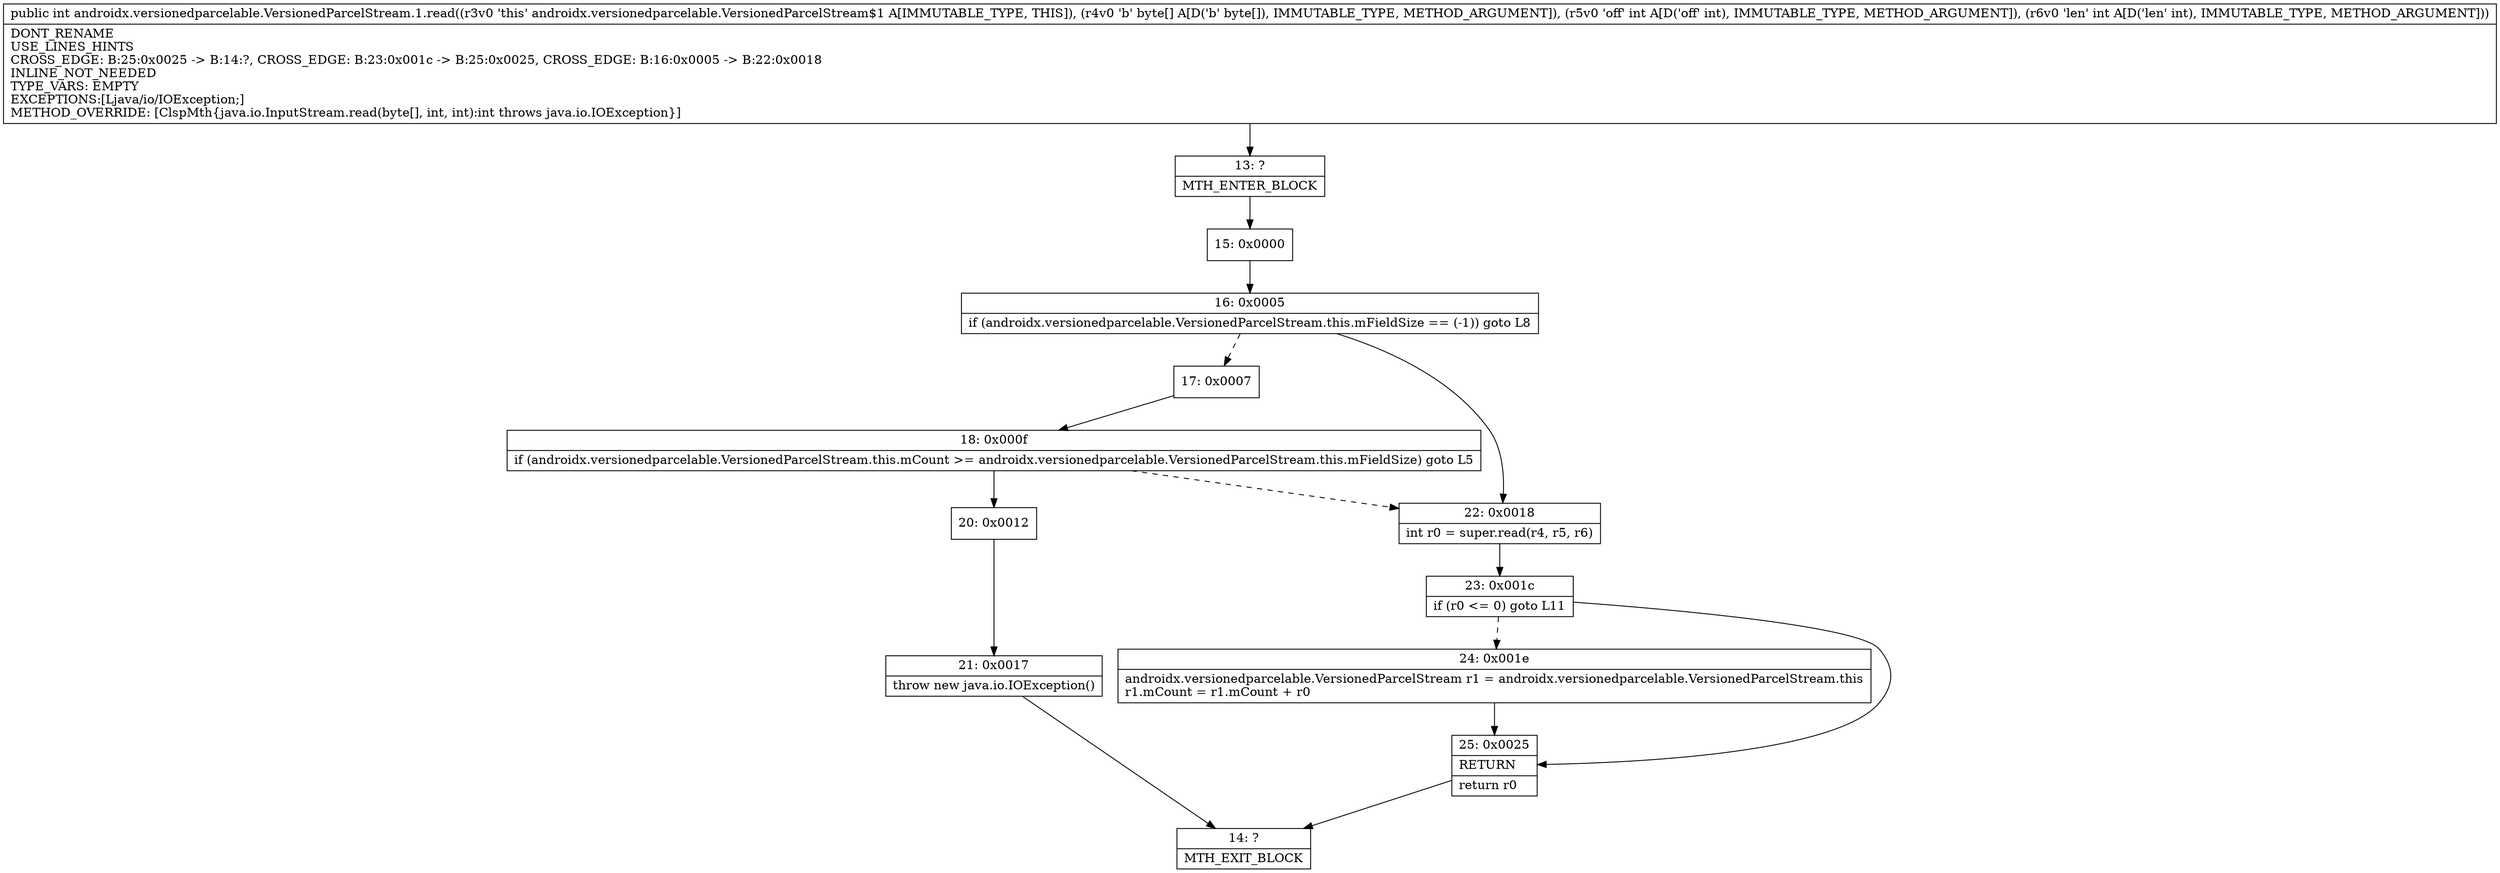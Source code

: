 digraph "CFG forandroidx.versionedparcelable.VersionedParcelStream.1.read([BII)I" {
Node_13 [shape=record,label="{13\:\ ?|MTH_ENTER_BLOCK\l}"];
Node_15 [shape=record,label="{15\:\ 0x0000}"];
Node_16 [shape=record,label="{16\:\ 0x0005|if (androidx.versionedparcelable.VersionedParcelStream.this.mFieldSize == (\-1)) goto L8\l}"];
Node_17 [shape=record,label="{17\:\ 0x0007}"];
Node_18 [shape=record,label="{18\:\ 0x000f|if (androidx.versionedparcelable.VersionedParcelStream.this.mCount \>= androidx.versionedparcelable.VersionedParcelStream.this.mFieldSize) goto L5\l}"];
Node_20 [shape=record,label="{20\:\ 0x0012}"];
Node_21 [shape=record,label="{21\:\ 0x0017|throw new java.io.IOException()\l}"];
Node_14 [shape=record,label="{14\:\ ?|MTH_EXIT_BLOCK\l}"];
Node_22 [shape=record,label="{22\:\ 0x0018|int r0 = super.read(r4, r5, r6)\l}"];
Node_23 [shape=record,label="{23\:\ 0x001c|if (r0 \<= 0) goto L11\l}"];
Node_24 [shape=record,label="{24\:\ 0x001e|androidx.versionedparcelable.VersionedParcelStream r1 = androidx.versionedparcelable.VersionedParcelStream.this\lr1.mCount = r1.mCount + r0\l}"];
Node_25 [shape=record,label="{25\:\ 0x0025|RETURN\l|return r0\l}"];
MethodNode[shape=record,label="{public int androidx.versionedparcelable.VersionedParcelStream.1.read((r3v0 'this' androidx.versionedparcelable.VersionedParcelStream$1 A[IMMUTABLE_TYPE, THIS]), (r4v0 'b' byte[] A[D('b' byte[]), IMMUTABLE_TYPE, METHOD_ARGUMENT]), (r5v0 'off' int A[D('off' int), IMMUTABLE_TYPE, METHOD_ARGUMENT]), (r6v0 'len' int A[D('len' int), IMMUTABLE_TYPE, METHOD_ARGUMENT]))  | DONT_RENAME\lUSE_LINES_HINTS\lCROSS_EDGE: B:25:0x0025 \-\> B:14:?, CROSS_EDGE: B:23:0x001c \-\> B:25:0x0025, CROSS_EDGE: B:16:0x0005 \-\> B:22:0x0018\lINLINE_NOT_NEEDED\lTYPE_VARS: EMPTY\lEXCEPTIONS:[Ljava\/io\/IOException;]\lMETHOD_OVERRIDE: [ClspMth\{java.io.InputStream.read(byte[], int, int):int throws java.io.IOException\}]\l}"];
MethodNode -> Node_13;Node_13 -> Node_15;
Node_15 -> Node_16;
Node_16 -> Node_17[style=dashed];
Node_16 -> Node_22;
Node_17 -> Node_18;
Node_18 -> Node_20;
Node_18 -> Node_22[style=dashed];
Node_20 -> Node_21;
Node_21 -> Node_14;
Node_22 -> Node_23;
Node_23 -> Node_24[style=dashed];
Node_23 -> Node_25;
Node_24 -> Node_25;
Node_25 -> Node_14;
}

